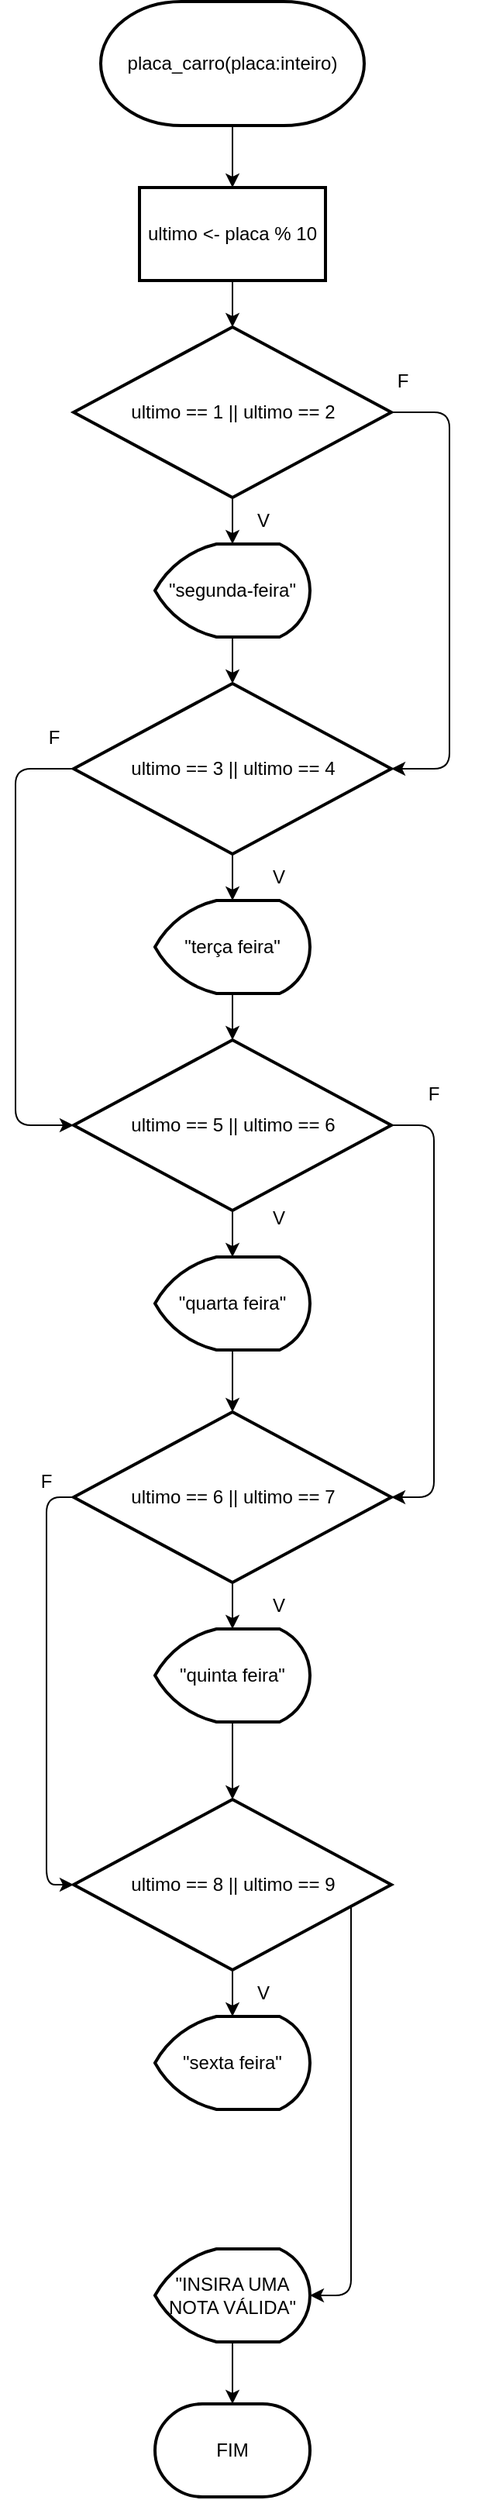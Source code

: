 <mxfile>
    <diagram id="3zI0RwmtuBBJPNkj3aeQ" name="Page-1">
        <mxGraphModel dx="650" dy="612" grid="1" gridSize="10" guides="1" tooltips="1" connect="1" arrows="1" fold="1" page="1" pageScale="1" pageWidth="850" pageHeight="1100" math="0" shadow="0">
            <root>
                <mxCell id="0"/>
                <mxCell id="1" parent="0"/>
                <mxCell id="5" value="" style="edgeStyle=none;html=1;" edge="1" parent="1" source="3" target="4">
                    <mxGeometry relative="1" as="geometry"/>
                </mxCell>
                <mxCell id="3" value="placa_carro(placa:inteiro)" style="strokeWidth=2;html=1;shape=mxgraph.flowchart.terminator;whiteSpace=wrap;" vertex="1" parent="1">
                    <mxGeometry x="255" y="30" width="170" height="80" as="geometry"/>
                </mxCell>
                <mxCell id="7" value="" style="edgeStyle=none;html=1;" edge="1" parent="1" source="4" target="6">
                    <mxGeometry relative="1" as="geometry"/>
                </mxCell>
                <mxCell id="4" value="ultimo &amp;lt;- placa % 10" style="whiteSpace=wrap;html=1;strokeWidth=2;" vertex="1" parent="1">
                    <mxGeometry x="280" y="150" width="120" height="60" as="geometry"/>
                </mxCell>
                <mxCell id="9" value="" style="edgeStyle=none;html=1;" edge="1" parent="1" source="6" target="8">
                    <mxGeometry relative="1" as="geometry"/>
                </mxCell>
                <mxCell id="26" style="edgeStyle=elbowEdgeStyle;html=1;exitX=1;exitY=0.5;exitDx=0;exitDy=0;exitPerimeter=0;entryX=1;entryY=0.5;entryDx=0;entryDy=0;entryPerimeter=0;" edge="1" parent="1" source="6" target="11">
                    <mxGeometry relative="1" as="geometry">
                        <Array as="points">
                            <mxPoint x="480" y="410"/>
                        </Array>
                    </mxGeometry>
                </mxCell>
                <mxCell id="6" value="ultimo == 1 || ultimo == 2" style="strokeWidth=2;html=1;shape=mxgraph.flowchart.decision;whiteSpace=wrap;" vertex="1" parent="1">
                    <mxGeometry x="237.5" y="240" width="205" height="110" as="geometry"/>
                </mxCell>
                <mxCell id="13" value="" style="edgeStyle=none;html=1;" edge="1" parent="1" source="8" target="11">
                    <mxGeometry relative="1" as="geometry"/>
                </mxCell>
                <mxCell id="8" value="&quot;segunda-feira&quot;" style="strokeWidth=2;html=1;shape=mxgraph.flowchart.display;whiteSpace=wrap;" vertex="1" parent="1">
                    <mxGeometry x="290" y="380" width="100" height="60" as="geometry"/>
                </mxCell>
                <mxCell id="10" value="" style="edgeStyle=none;html=1;" edge="1" parent="1" source="11" target="12">
                    <mxGeometry relative="1" as="geometry"/>
                </mxCell>
                <mxCell id="34" style="edgeStyle=elbowEdgeStyle;html=1;exitX=0;exitY=0.5;exitDx=0;exitDy=0;exitPerimeter=0;entryX=0;entryY=0.5;entryDx=0;entryDy=0;entryPerimeter=0;" edge="1" parent="1" source="11" target="16">
                    <mxGeometry relative="1" as="geometry">
                        <Array as="points">
                            <mxPoint x="200" y="640"/>
                        </Array>
                    </mxGeometry>
                </mxCell>
                <mxCell id="11" value="ultimo == 3 || ultimo == 4" style="strokeWidth=2;html=1;shape=mxgraph.flowchart.decision;whiteSpace=wrap;" vertex="1" parent="1">
                    <mxGeometry x="237.5" y="470" width="205" height="110" as="geometry"/>
                </mxCell>
                <mxCell id="12" value="&quot;terça feira&quot;" style="strokeWidth=2;html=1;shape=mxgraph.flowchart.display;whiteSpace=wrap;" vertex="1" parent="1">
                    <mxGeometry x="290" y="610" width="100" height="60" as="geometry"/>
                </mxCell>
                <mxCell id="14" value="" style="edgeStyle=none;html=1;" edge="1" parent="1" target="16">
                    <mxGeometry relative="1" as="geometry">
                        <mxPoint x="340" y="670" as="sourcePoint"/>
                    </mxGeometry>
                </mxCell>
                <mxCell id="15" value="" style="edgeStyle=none;html=1;" edge="1" parent="1" source="16" target="17">
                    <mxGeometry relative="1" as="geometry"/>
                </mxCell>
                <mxCell id="35" style="edgeStyle=elbowEdgeStyle;html=1;exitX=1;exitY=0.5;exitDx=0;exitDy=0;exitPerimeter=0;entryX=1;entryY=0.5;entryDx=0;entryDy=0;entryPerimeter=0;" edge="1" parent="1" source="16" target="19">
                    <mxGeometry relative="1" as="geometry">
                        <Array as="points">
                            <mxPoint x="470" y="880"/>
                        </Array>
                    </mxGeometry>
                </mxCell>
                <mxCell id="16" value="ultimo == 5 || ultimo == 6" style="strokeWidth=2;html=1;shape=mxgraph.flowchart.decision;whiteSpace=wrap;" vertex="1" parent="1">
                    <mxGeometry x="237.5" y="700" width="205" height="110" as="geometry"/>
                </mxCell>
                <mxCell id="21" value="" style="edgeStyle=none;html=1;" edge="1" parent="1" source="17" target="19">
                    <mxGeometry relative="1" as="geometry"/>
                </mxCell>
                <mxCell id="17" value="&quot;quarta feira&quot;" style="strokeWidth=2;html=1;shape=mxgraph.flowchart.display;whiteSpace=wrap;" vertex="1" parent="1">
                    <mxGeometry x="290" y="840" width="100" height="60" as="geometry"/>
                </mxCell>
                <mxCell id="18" value="" style="edgeStyle=none;html=1;" edge="1" parent="1" source="19" target="20">
                    <mxGeometry relative="1" as="geometry"/>
                </mxCell>
                <mxCell id="37" style="edgeStyle=elbowEdgeStyle;html=1;exitX=0;exitY=0.5;exitDx=0;exitDy=0;exitPerimeter=0;entryX=0;entryY=0.5;entryDx=0;entryDy=0;entryPerimeter=0;" edge="1" parent="1" source="19" target="23">
                    <mxGeometry relative="1" as="geometry">
                        <Array as="points">
                            <mxPoint x="220" y="1120"/>
                        </Array>
                    </mxGeometry>
                </mxCell>
                <mxCell id="19" value="ultimo == 6 || ultimo == 7" style="strokeWidth=2;html=1;shape=mxgraph.flowchart.decision;whiteSpace=wrap;" vertex="1" parent="1">
                    <mxGeometry x="237.5" y="940" width="205" height="110" as="geometry"/>
                </mxCell>
                <mxCell id="25" value="" style="edgeStyle=none;html=1;" edge="1" parent="1" source="20" target="23">
                    <mxGeometry relative="1" as="geometry"/>
                </mxCell>
                <mxCell id="20" value="&quot;quinta feira&quot;" style="strokeWidth=2;html=1;shape=mxgraph.flowchart.display;whiteSpace=wrap;" vertex="1" parent="1">
                    <mxGeometry x="290" y="1080" width="100" height="60" as="geometry"/>
                </mxCell>
                <mxCell id="22" value="" style="edgeStyle=none;html=1;" edge="1" parent="1" source="23" target="24">
                    <mxGeometry relative="1" as="geometry"/>
                </mxCell>
                <mxCell id="41" style="edgeStyle=elbowEdgeStyle;html=1;exitX=1;exitY=0.5;exitDx=0;exitDy=0;exitPerimeter=0;" edge="1" parent="1" source="23" target="40">
                    <mxGeometry relative="1" as="geometry"/>
                </mxCell>
                <mxCell id="23" value="ultimo == 8 || ultimo == 9" style="strokeWidth=2;html=1;shape=mxgraph.flowchart.decision;whiteSpace=wrap;" vertex="1" parent="1">
                    <mxGeometry x="237.5" y="1190" width="205" height="110" as="geometry"/>
                </mxCell>
                <mxCell id="24" value="&quot;sexta feira&quot;" style="strokeWidth=2;html=1;shape=mxgraph.flowchart.display;whiteSpace=wrap;" vertex="1" parent="1">
                    <mxGeometry x="290" y="1330" width="100" height="60" as="geometry"/>
                </mxCell>
                <mxCell id="27" value="F" style="text;html=1;strokeColor=none;fillColor=none;align=center;verticalAlign=middle;whiteSpace=wrap;rounded=0;" vertex="1" parent="1">
                    <mxGeometry x="420" y="260" width="60" height="30" as="geometry"/>
                </mxCell>
                <mxCell id="28" value="V" style="text;html=1;strokeColor=none;fillColor=none;align=center;verticalAlign=middle;whiteSpace=wrap;rounded=0;" vertex="1" parent="1">
                    <mxGeometry x="330" y="350" width="60" height="30" as="geometry"/>
                </mxCell>
                <mxCell id="29" value="V" style="text;html=1;strokeColor=none;fillColor=none;align=center;verticalAlign=middle;whiteSpace=wrap;rounded=0;" vertex="1" parent="1">
                    <mxGeometry x="340" y="580" width="60" height="30" as="geometry"/>
                </mxCell>
                <mxCell id="30" value="V" style="text;html=1;strokeColor=none;fillColor=none;align=center;verticalAlign=middle;whiteSpace=wrap;rounded=0;" vertex="1" parent="1">
                    <mxGeometry x="340" y="800" width="60" height="30" as="geometry"/>
                </mxCell>
                <mxCell id="31" value="V" style="text;html=1;strokeColor=none;fillColor=none;align=center;verticalAlign=middle;whiteSpace=wrap;rounded=0;" vertex="1" parent="1">
                    <mxGeometry x="340" y="1050" width="60" height="30" as="geometry"/>
                </mxCell>
                <mxCell id="32" value="V" style="text;html=1;strokeColor=none;fillColor=none;align=center;verticalAlign=middle;whiteSpace=wrap;rounded=0;" vertex="1" parent="1">
                    <mxGeometry x="330" y="1300" width="60" height="30" as="geometry"/>
                </mxCell>
                <mxCell id="33" value="F" style="text;html=1;strokeColor=none;fillColor=none;align=center;verticalAlign=middle;whiteSpace=wrap;rounded=0;" vertex="1" parent="1">
                    <mxGeometry x="195" y="490" width="60" height="30" as="geometry"/>
                </mxCell>
                <mxCell id="36" value="F" style="text;html=1;strokeColor=none;fillColor=none;align=center;verticalAlign=middle;whiteSpace=wrap;rounded=0;" vertex="1" parent="1">
                    <mxGeometry x="440" y="720" width="60" height="30" as="geometry"/>
                </mxCell>
                <mxCell id="38" value="F" style="text;html=1;strokeColor=none;fillColor=none;align=center;verticalAlign=middle;whiteSpace=wrap;rounded=0;" vertex="1" parent="1">
                    <mxGeometry x="190" y="970" width="60" height="30" as="geometry"/>
                </mxCell>
                <mxCell id="43" value="" style="edgeStyle=elbowEdgeStyle;html=1;" edge="1" parent="1" source="40" target="42">
                    <mxGeometry relative="1" as="geometry"/>
                </mxCell>
                <mxCell id="40" value="&quot;INSIRA UMA NOTA VÁLIDA&quot;" style="strokeWidth=2;html=1;shape=mxgraph.flowchart.display;whiteSpace=wrap;" vertex="1" parent="1">
                    <mxGeometry x="290" y="1480" width="100" height="60" as="geometry"/>
                </mxCell>
                <mxCell id="42" value="FIM" style="strokeWidth=2;html=1;shape=mxgraph.flowchart.terminator;whiteSpace=wrap;" vertex="1" parent="1">
                    <mxGeometry x="290" y="1580" width="100" height="60" as="geometry"/>
                </mxCell>
            </root>
        </mxGraphModel>
    </diagram>
</mxfile>